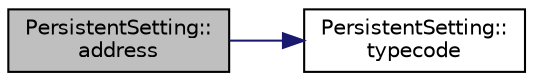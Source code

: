digraph "PersistentSetting::address"
{
  edge [fontname="Helvetica",fontsize="10",labelfontname="Helvetica",labelfontsize="10"];
  node [fontname="Helvetica",fontsize="10",shape=record];
  rankdir="LR";
  Node7 [label="PersistentSetting::\laddress",height=0.2,width=0.4,color="black", fillcolor="grey75", style="filled", fontcolor="black"];
  Node7 -> Node8 [color="midnightblue",fontsize="10",style="solid",fontname="Helvetica"];
  Node8 [label="PersistentSetting::\ltypecode",height=0.2,width=0.4,color="black", fillcolor="white", style="filled",URL="$classPersistentSetting.html#a136dd58f1a3993a7043009619981cd07"];
}
